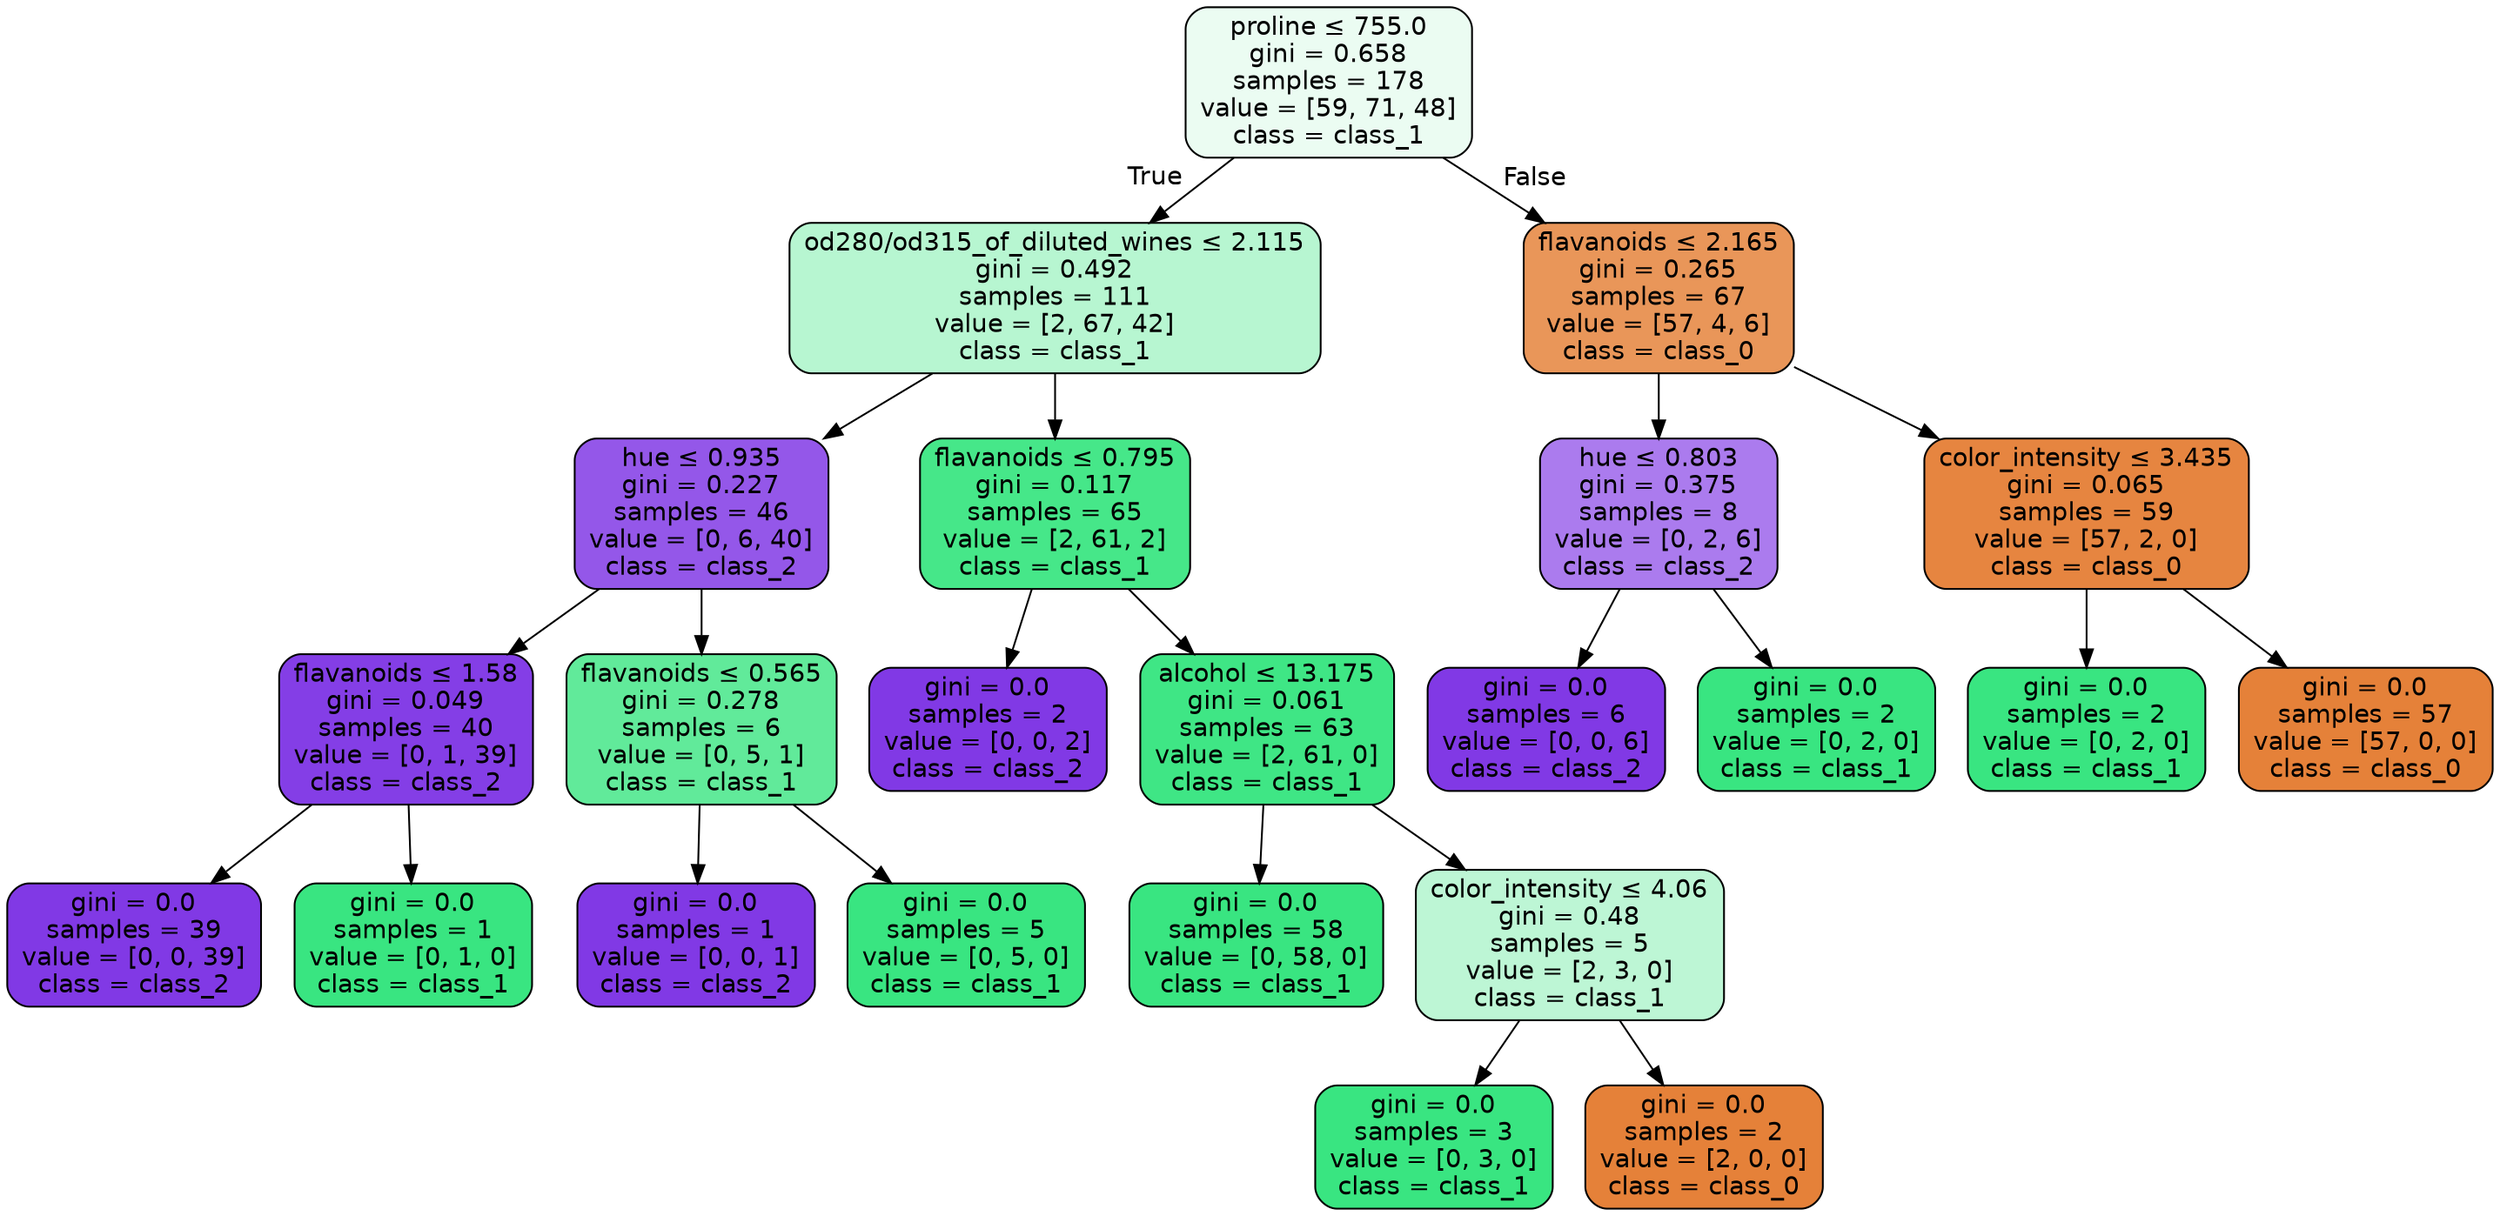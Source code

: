digraph Tree {
node [shape=box, style="filled, rounded", color="black", fontname="helvetica"] ;
edge [fontname="helvetica"] ;
0 [label=<proline &le; 755.0<br/>gini = 0.658<br/>samples = 178<br/>value = [59, 71, 48]<br/>class = class_1>, fillcolor="#ebfcf2"] ;
1 [label=<od280/od315_of_diluted_wines &le; 2.115<br/>gini = 0.492<br/>samples = 111<br/>value = [2, 67, 42]<br/>class = class_1>, fillcolor="#b7f6d1"] ;
0 -> 1 [labeldistance=2.5, labelangle=45, headlabel="True"] ;
2 [label=<hue &le; 0.935<br/>gini = 0.227<br/>samples = 46<br/>value = [0, 6, 40]<br/>class = class_2>, fillcolor="#9457e9"] ;
1 -> 2 ;
3 [label=<flavanoids &le; 1.58<br/>gini = 0.049<br/>samples = 40<br/>value = [0, 1, 39]<br/>class = class_2>, fillcolor="#843ee6"] ;
2 -> 3 ;
4 [label=<gini = 0.0<br/>samples = 39<br/>value = [0, 0, 39]<br/>class = class_2>, fillcolor="#8139e5"] ;
3 -> 4 ;
5 [label=<gini = 0.0<br/>samples = 1<br/>value = [0, 1, 0]<br/>class = class_1>, fillcolor="#39e581"] ;
3 -> 5 ;
6 [label=<flavanoids &le; 0.565<br/>gini = 0.278<br/>samples = 6<br/>value = [0, 5, 1]<br/>class = class_1>, fillcolor="#61ea9a"] ;
2 -> 6 ;
7 [label=<gini = 0.0<br/>samples = 1<br/>value = [0, 0, 1]<br/>class = class_2>, fillcolor="#8139e5"] ;
6 -> 7 ;
8 [label=<gini = 0.0<br/>samples = 5<br/>value = [0, 5, 0]<br/>class = class_1>, fillcolor="#39e581"] ;
6 -> 8 ;
9 [label=<flavanoids &le; 0.795<br/>gini = 0.117<br/>samples = 65<br/>value = [2, 61, 2]<br/>class = class_1>, fillcolor="#46e789"] ;
1 -> 9 ;
10 [label=<gini = 0.0<br/>samples = 2<br/>value = [0, 0, 2]<br/>class = class_2>, fillcolor="#8139e5"] ;
9 -> 10 ;
11 [label=<alcohol &le; 13.175<br/>gini = 0.061<br/>samples = 63<br/>value = [2, 61, 0]<br/>class = class_1>, fillcolor="#3fe685"] ;
9 -> 11 ;
12 [label=<gini = 0.0<br/>samples = 58<br/>value = [0, 58, 0]<br/>class = class_1>, fillcolor="#39e581"] ;
11 -> 12 ;
13 [label=<color_intensity &le; 4.06<br/>gini = 0.48<br/>samples = 5<br/>value = [2, 3, 0]<br/>class = class_1>, fillcolor="#bdf6d5"] ;
11 -> 13 ;
14 [label=<gini = 0.0<br/>samples = 3<br/>value = [0, 3, 0]<br/>class = class_1>, fillcolor="#39e581"] ;
13 -> 14 ;
15 [label=<gini = 0.0<br/>samples = 2<br/>value = [2, 0, 0]<br/>class = class_0>, fillcolor="#e58139"] ;
13 -> 15 ;
16 [label=<flavanoids &le; 2.165<br/>gini = 0.265<br/>samples = 67<br/>value = [57, 4, 6]<br/>class = class_0>, fillcolor="#e99659"] ;
0 -> 16 [labeldistance=2.5, labelangle=-45, headlabel="False"] ;
17 [label=<hue &le; 0.803<br/>gini = 0.375<br/>samples = 8<br/>value = [0, 2, 6]<br/>class = class_2>, fillcolor="#ab7bee"] ;
16 -> 17 ;
18 [label=<gini = 0.0<br/>samples = 6<br/>value = [0, 0, 6]<br/>class = class_2>, fillcolor="#8139e5"] ;
17 -> 18 ;
19 [label=<gini = 0.0<br/>samples = 2<br/>value = [0, 2, 0]<br/>class = class_1>, fillcolor="#39e581"] ;
17 -> 19 ;
20 [label=<color_intensity &le; 3.435<br/>gini = 0.065<br/>samples = 59<br/>value = [57, 2, 0]<br/>class = class_0>, fillcolor="#e68540"] ;
16 -> 20 ;
21 [label=<gini = 0.0<br/>samples = 2<br/>value = [0, 2, 0]<br/>class = class_1>, fillcolor="#39e581"] ;
20 -> 21 ;
22 [label=<gini = 0.0<br/>samples = 57<br/>value = [57, 0, 0]<br/>class = class_0>, fillcolor="#e58139"] ;
20 -> 22 ;
}